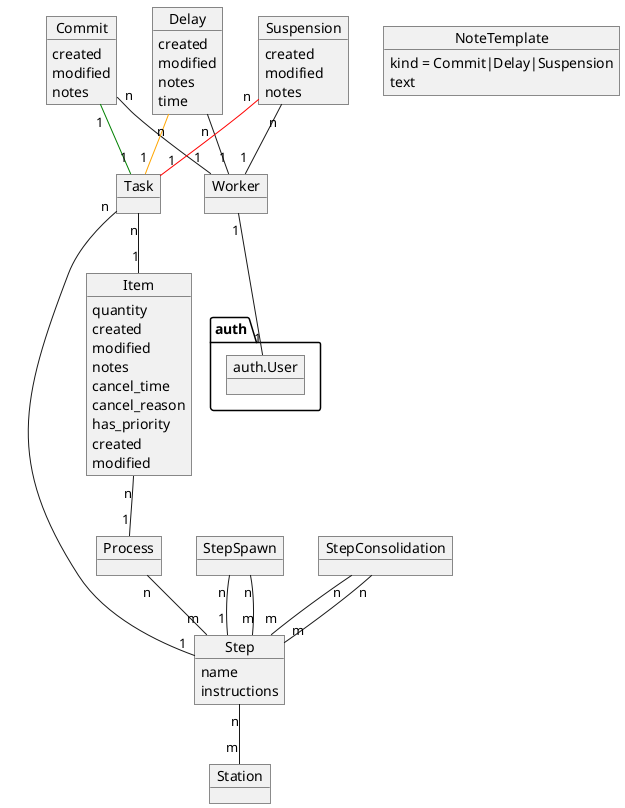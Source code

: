@startuml

/'

When the workshop receives a new order, each item to be created is stored as a
`Item` in the Iris site. When more than one item of the same time should be
created, a desired quantity can be specified.

Items track creation and modification times, can have notes and can be
canceled.

Items can also have priority over other items.

'/

object Item

Item : quantity
Item : created
Item : modified
Item : notes
Item : cancel_time
Item : cancel_reason
Item : has_priority

/'

Each item will be handled following a `Process`. Processes will determine the
set of steps (`Step` objects) needed to complete the item.

Each step has individual `instructions` and a simple `name`.

When a new item is created, the process is checked and an appropriate set of
tasks are created (`Task` objects) according to the process initial steps. Each
of this tasks, when completed, will span extra tasks according to another model
called `StepSpawn`. Also, some tasks will be spawned when a set of tasks for
the same item are completed (only when they are all completed). This steps
depending on sets of steps are kept in the model `StepConsolidation`.

'/

object Process

Item "n" -- "1" Process

object Step

Process "n" -- "m" Step

Step : name
Step : instructions

object Task

Task "n" -- "1" Step
Task "n" -- "1" Item

object StepSpawn
object StepConsolidation

StepSpawn "n" -- "1" Step
StepSpawn "n" -- "m" Step
StepConsolidation "n" -- "m" Step
StepConsolidation "n" -- "m" Step

/'

The 'steps' in the models `Step`, `Process`, `StepSpawn` and
`StepConsolidation` represent trees of tasks needed to consider an order
fulfilled.

The tasks can be completed by any worker, identified in the model `Worker` and
connected to an Django `User`. The tasks are marked as completed creating a new
entry in another model called `Commit`.

Is at this moment when the step tress will be checked to create the new tasks
if apply.

'/

object Worker
object auth.User

Worker "1" -- "1" auth.User

object Commit

Commit "1" -[#green]- "1" Task
Commit "n" -- "1" Worker

/'

The items in `Item` and `Commit` are timestamped to keep track of the amount of
time needed by each item in an Order and offer proper estimations and reports.
The commits also have `notes`.

'/

Item : created
Item : modified
Commit : created
Commit : modified
Commit : notes

/'

The main purpose of the Iris site is to keep a list of station profiles in a
`Station` model and offer a detail page for each station when the workers in
the station can see the steps pending item and the information needed for each
step. The secondary purpose is to help with the estimation of order completion
times and the tertiary purpose is to offer insights into item efficiency and
performance.

'/

object Station

Step "n" -- "m" Station

/'

The interface will be keep as simple as possible and will have utilities to
ease the interaction using touch screens. A simple way to switch between
workers profiles or an alternative should be provided. Also, a system for
adding common notes using a few touches may be helpful.

'/

object NoteTemplate
NoteTemplate : kind = Commit|Delay|Suspension
NoteTemplate : text

/'

When a issue happens while working on an task, other models will be used to
keep track of them:

'/

/'

- The `Delay` model, with a specific time specified to hide the item in the
  station during that time and a note.

'/

object Delay

Delay "n" -[#orange]- "1" Task
Delay "n" -- "1" Worker

Delay : created
Delay : modified
Delay : notes
Delay : time

/'

- The `Suspension` model, for halts in items without time estimations, also
  with a note.

'/

object Suspension

Suspension "n" -[#red]- "1" Task
Suspension "n" -- "1" Worker

Suspension : created
Suspension : modified
Suspension : notes

/'

A system of notifications to handle delays or suspensions is also considerably
useful to have, but in the meantime, an screen to show them should be enough.

'/

@enduml
